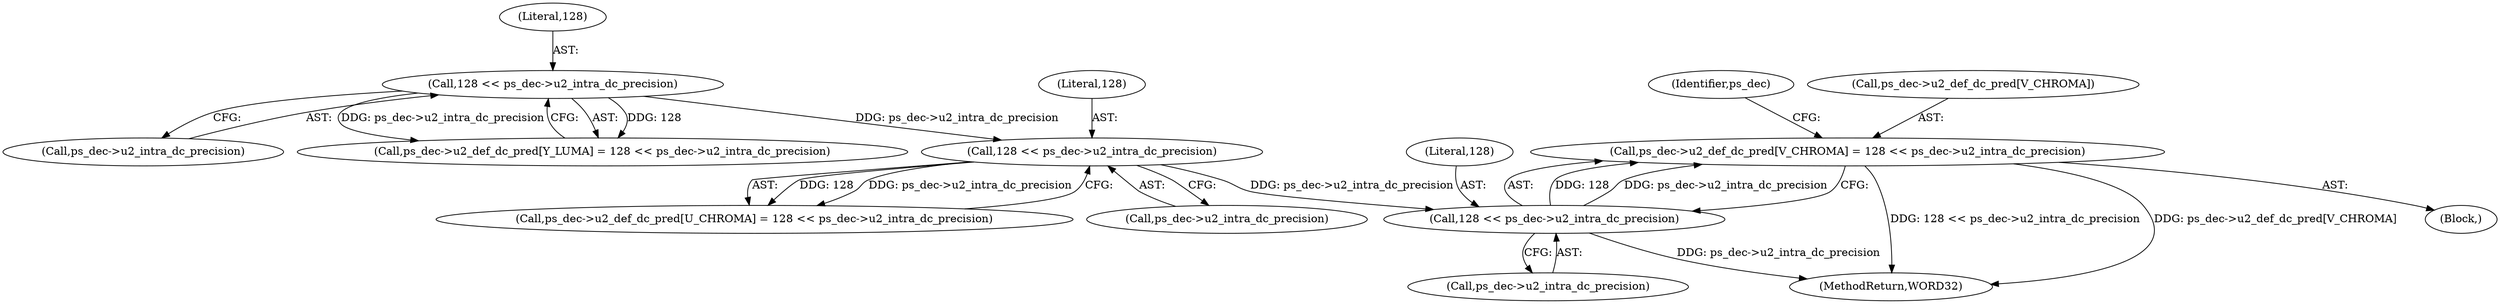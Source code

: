 digraph "0_Android_58a6822d7140137ce957c6d2fc20bae1374186c1_0@array" {
"1000503" [label="(Call,ps_dec->u2_def_dc_pred[V_CHROMA] = 128 << ps_dec->u2_intra_dc_precision)"];
"1000509" [label="(Call,128 << ps_dec->u2_intra_dc_precision)"];
"1000498" [label="(Call,128 << ps_dec->u2_intra_dc_precision)"];
"1000487" [label="(Call,128 << ps_dec->u2_intra_dc_precision)"];
"1000550" [label="(MethodReturn,WORD32)"];
"1000509" [label="(Call,128 << ps_dec->u2_intra_dc_precision)"];
"1000498" [label="(Call,128 << ps_dec->u2_intra_dc_precision)"];
"1000499" [label="(Literal,128)"];
"1000481" [label="(Call,ps_dec->u2_def_dc_pred[Y_LUMA] = 128 << ps_dec->u2_intra_dc_precision)"];
"1000475" [label="(Block,)"];
"1000516" [label="(Identifier,ps_dec)"];
"1000487" [label="(Call,128 << ps_dec->u2_intra_dc_precision)"];
"1000511" [label="(Call,ps_dec->u2_intra_dc_precision)"];
"1000500" [label="(Call,ps_dec->u2_intra_dc_precision)"];
"1000492" [label="(Call,ps_dec->u2_def_dc_pred[U_CHROMA] = 128 << ps_dec->u2_intra_dc_precision)"];
"1000489" [label="(Call,ps_dec->u2_intra_dc_precision)"];
"1000510" [label="(Literal,128)"];
"1000488" [label="(Literal,128)"];
"1000503" [label="(Call,ps_dec->u2_def_dc_pred[V_CHROMA] = 128 << ps_dec->u2_intra_dc_precision)"];
"1000504" [label="(Call,ps_dec->u2_def_dc_pred[V_CHROMA])"];
"1000503" -> "1000475"  [label="AST: "];
"1000503" -> "1000509"  [label="CFG: "];
"1000504" -> "1000503"  [label="AST: "];
"1000509" -> "1000503"  [label="AST: "];
"1000516" -> "1000503"  [label="CFG: "];
"1000503" -> "1000550"  [label="DDG: 128 << ps_dec->u2_intra_dc_precision"];
"1000503" -> "1000550"  [label="DDG: ps_dec->u2_def_dc_pred[V_CHROMA]"];
"1000509" -> "1000503"  [label="DDG: 128"];
"1000509" -> "1000503"  [label="DDG: ps_dec->u2_intra_dc_precision"];
"1000509" -> "1000511"  [label="CFG: "];
"1000510" -> "1000509"  [label="AST: "];
"1000511" -> "1000509"  [label="AST: "];
"1000509" -> "1000550"  [label="DDG: ps_dec->u2_intra_dc_precision"];
"1000498" -> "1000509"  [label="DDG: ps_dec->u2_intra_dc_precision"];
"1000498" -> "1000492"  [label="AST: "];
"1000498" -> "1000500"  [label="CFG: "];
"1000499" -> "1000498"  [label="AST: "];
"1000500" -> "1000498"  [label="AST: "];
"1000492" -> "1000498"  [label="CFG: "];
"1000498" -> "1000492"  [label="DDG: 128"];
"1000498" -> "1000492"  [label="DDG: ps_dec->u2_intra_dc_precision"];
"1000487" -> "1000498"  [label="DDG: ps_dec->u2_intra_dc_precision"];
"1000487" -> "1000481"  [label="AST: "];
"1000487" -> "1000489"  [label="CFG: "];
"1000488" -> "1000487"  [label="AST: "];
"1000489" -> "1000487"  [label="AST: "];
"1000481" -> "1000487"  [label="CFG: "];
"1000487" -> "1000481"  [label="DDG: 128"];
"1000487" -> "1000481"  [label="DDG: ps_dec->u2_intra_dc_precision"];
}

